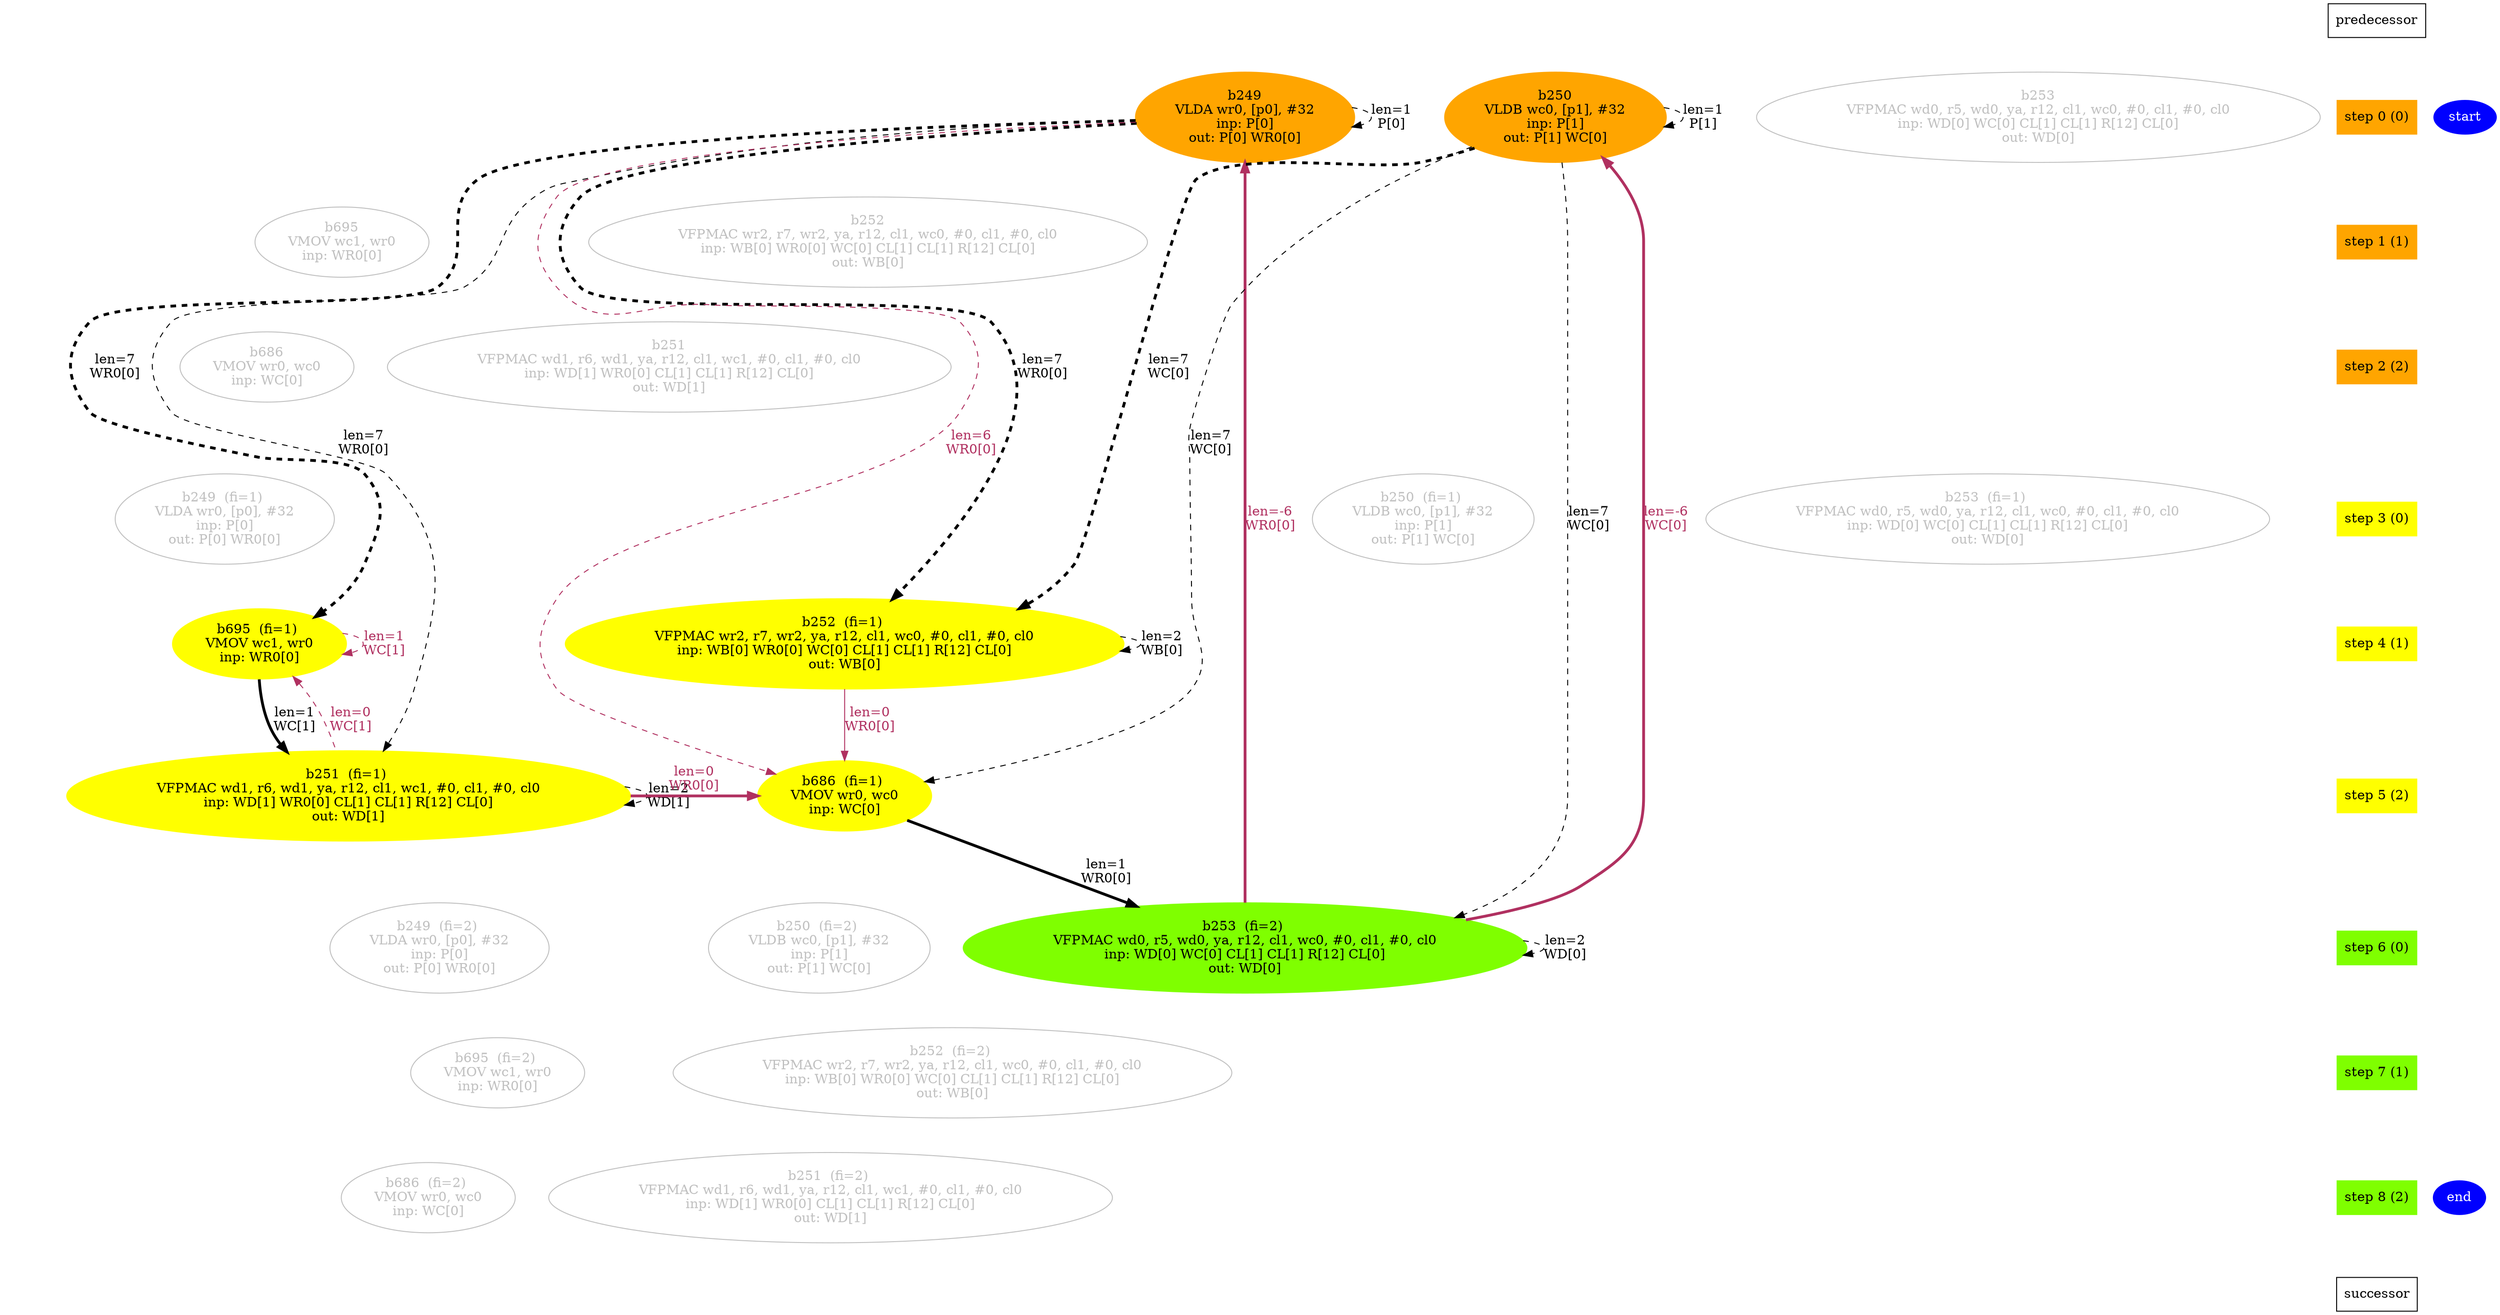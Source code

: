 digraph N {
 b249[color=orange,fontcolor=black,style=filled,label="b249\nVLDA wr0, [p0], #32\ninp: P[0]\nout: P[0] WR0[0]"];  {rank=same; S0;  b249;}
 b250[color=orange,fontcolor=black,style=filled,label="b250\nVLDB wc0, [p1], #32\ninp: P[1]\nout: P[1] WC[0]"];  {rank=same; S0;  b250;}
 b251[color=yellow,fontcolor=black,style=filled,label="b251  (fi=1) \nVFPMAC wd1, r6, wd1, ya, r12, cl1, wc1, #0, cl1, #0, cl0\ninp: WD[1] WR0[0] CL[1] CL[1] R[12] CL[0]\nout: WD[1]"];  {rank=same; S5;  b251;}
 b252[color=yellow,fontcolor=black,style=filled,label="b252  (fi=1) \nVFPMAC wr2, r7, wr2, ya, r12, cl1, wc0, #0, cl1, #0, cl0\ninp: WB[0] WR0[0] WC[0] CL[1] CL[1] R[12] CL[0]\nout: WB[0]"];  {rank=same; S4;  b252;}
 b253[color=chartreuse,fontcolor=black,style=filled,label="b253  (fi=2) \nVFPMAC wd0, r5, wd0, ya, r12, cl1, wc0, #0, cl1, #0, cl0\ninp: WD[0] WC[0] CL[1] CL[1] R[12] CL[0]\nout: WD[0]"];  {rank=same; S6;  b253;}
 b686[color=yellow,fontcolor=black,style=filled,label="b686  (fi=1) \nVMOV wr0, wc0\ninp: WC[0]"];  {rank=same; S5;  b686;}
 b695[color=yellow,fontcolor=black,style=filled,label="b695  (fi=1) \nVMOV wc1, wr0\ninp: WR0[0]"];  {rank=same; S4;  b695;}
 start [color=blue,fontcolor=white,style=filled,label="start"];  {rank=same; S0;  start;}
 end [color=blue,fontcolor=white,style=filled,label="end"];  {rank=same; S8;  end;}
   b251 -> b686 [color=maroon,fontcolor=maroon,penwidth=3,label="len=0\nWR0[0]",weight=1000];
   b252 -> b686 [color=maroon,fontcolor=maroon,label="len=0\nWR0[0]",weight=1000];
   b250 -> b253 [color=maroon,fontcolor=maroon,penwidth=3,label="len=-6\nWC[0]",weight=1000,dir=back];
   b249 -> b253 [color=maroon,fontcolor=maroon,penwidth=3,label="len=-6\nWR0[0]",weight=1000,dir=back];
   b686 -> b253 [color=black,fontcolor=black,penwidth=3,label="len=1\nWR0[0]",weight=1000];
   b695 -> b251 [color=black,fontcolor=black,penwidth=3,label="len=1\nWC[1]",weight=1000];
   b249 -> b251 [color=black,fontcolor=black,style=dashed,label="len=7\nWR0[0]"];
   b249 -> b252 [color=black,fontcolor=black,penwidth=3,style=dashed,label="len=7\nWR0[0]"];
   b249 -> b695 [color=black,fontcolor=black,penwidth=3,style=dashed,label="len=7\nWR0[0]"];
   b249 -> b686 [color=maroon,fontcolor=maroon,style=dashed,label="len=6\nWR0[0]"];
   b249 -> b249 [color=black,fontcolor=black,style=dashed,label="len=1\nP[0]"];
   b250 -> b252 [color=black,fontcolor=black,penwidth=3,style=dashed,label="len=7\nWC[0]"];
   b250 -> b253 [color=black,fontcolor=black,style=dashed,label="len=7\nWC[0]"];
   b250 -> b686 [color=black,fontcolor=black,style=dashed,label="len=7\nWC[0]"];
   b250 -> b250 [color=black,fontcolor=black,style=dashed,label="len=1\nP[1]"];
   b251 -> b251 [color=black,fontcolor=black,style=dashed,label="len=2\nWD[1]"];
   b695 -> b251 [color=maroon,fontcolor=maroon,style=dashed,dir=back,label="len=0\nWC[1]"];
   b252 -> b252 [color=black,fontcolor=black,style=dashed,label="len=2\nWB[0]"];
   b253 -> b253 [color=black,fontcolor=black,style=dashed,label="len=2\nWD[0]"];
   b695 -> b695 [color=maroon,fontcolor=maroon,style=dashed,label="len=1\nWC[1]"];
 b249_copy_fi1[color=grey,fontcolor=grey,style=empty,label="b249  (fi=1) \nVLDA wr0, [p0], #32\ninp: P[0]\nout: P[0] WR0[0]"];  {rank=same; S3;  b249_copy_fi1;}
  b249 -> b249_copy_fi1[style=invis,weight=100];
 b249_copy_fi2[color=grey,fontcolor=grey,style=empty,label="b249  (fi=2) \nVLDA wr0, [p0], #32\ninp: P[0]\nout: P[0] WR0[0]"];  {rank=same; S6;  b249_copy_fi2;}
  b249_copy_fi1 -> b249_copy_fi2[style=invis,weight=100];
 b250_copy_fi1[color=grey,fontcolor=grey,style=empty,label="b250  (fi=1) \nVLDB wc0, [p1], #32\ninp: P[1]\nout: P[1] WC[0]"];  {rank=same; S3;  b250_copy_fi1;}
  b250 -> b250_copy_fi1[style=invis,weight=100];
 b250_copy_fi2[color=grey,fontcolor=grey,style=empty,label="b250  (fi=2) \nVLDB wc0, [p1], #32\ninp: P[1]\nout: P[1] WC[0]"];  {rank=same; S6;  b250_copy_fi2;}
  b250_copy_fi1 -> b250_copy_fi2[style=invis,weight=100];
 b251_copy_fi0[color=grey,fontcolor=grey,style=empty,label="b251\nVFPMAC wd1, r6, wd1, ya, r12, cl1, wc1, #0, cl1, #0, cl0\ninp: WD[1] WR0[0] CL[1] CL[1] R[12] CL[0]\nout: WD[1]"];  {rank=same; S2;  b251_copy_fi0;}
  b251_copy_fi0 -> b251[style=invis,weight=100];
 b251_copy_fi2[color=grey,fontcolor=grey,style=empty,label="b251  (fi=2) \nVFPMAC wd1, r6, wd1, ya, r12, cl1, wc1, #0, cl1, #0, cl0\ninp: WD[1] WR0[0] CL[1] CL[1] R[12] CL[0]\nout: WD[1]"];  {rank=same; S8;  b251_copy_fi2;}
  b251 -> b251_copy_fi2[style=invis,weight=100];
 b252_copy_fi0[color=grey,fontcolor=grey,style=empty,label="b252\nVFPMAC wr2, r7, wr2, ya, r12, cl1, wc0, #0, cl1, #0, cl0\ninp: WB[0] WR0[0] WC[0] CL[1] CL[1] R[12] CL[0]\nout: WB[0]"];  {rank=same; S1;  b252_copy_fi0;}
  b252_copy_fi0 -> b252[style=invis,weight=100];
 b252_copy_fi2[color=grey,fontcolor=grey,style=empty,label="b252  (fi=2) \nVFPMAC wr2, r7, wr2, ya, r12, cl1, wc0, #0, cl1, #0, cl0\ninp: WB[0] WR0[0] WC[0] CL[1] CL[1] R[12] CL[0]\nout: WB[0]"];  {rank=same; S7;  b252_copy_fi2;}
  b252 -> b252_copy_fi2[style=invis,weight=100];
 b253_copy_fi0[color=grey,fontcolor=grey,style=empty,label="b253\nVFPMAC wd0, r5, wd0, ya, r12, cl1, wc0, #0, cl1, #0, cl0\ninp: WD[0] WC[0] CL[1] CL[1] R[12] CL[0]\nout: WD[0]"];  {rank=same; S0;  b253_copy_fi0;}
 b253_copy_fi1[color=grey,fontcolor=grey,style=empty,label="b253  (fi=1) \nVFPMAC wd0, r5, wd0, ya, r12, cl1, wc0, #0, cl1, #0, cl0\ninp: WD[0] WC[0] CL[1] CL[1] R[12] CL[0]\nout: WD[0]"];  {rank=same; S3;  b253_copy_fi1;}
  b253_copy_fi0 -> b253_copy_fi1[style=invis,weight=100];
  b253_copy_fi1 -> b253[style=invis,weight=100];
 b686_copy_fi0[color=grey,fontcolor=grey,style=empty,label="b686\nVMOV wr0, wc0\ninp: WC[0]"];  {rank=same; S2;  b686_copy_fi0;}
  b686_copy_fi0 -> b686[style=invis,weight=100];
 b686_copy_fi2[color=grey,fontcolor=grey,style=empty,label="b686  (fi=2) \nVMOV wr0, wc0\ninp: WC[0]"];  {rank=same; S8;  b686_copy_fi2;}
  b686 -> b686_copy_fi2[style=invis,weight=100];
 b695_copy_fi0[color=grey,fontcolor=grey,style=empty,label="b695\nVMOV wc1, wr0\ninp: WR0[0]"];  {rank=same; S1;  b695_copy_fi0;}
  b695_copy_fi0 -> b695[style=invis,weight=100];
 b695_copy_fi2[color=grey,fontcolor=grey,style=empty,label="b695  (fi=2) \nVMOV wc1, wr0\ninp: WR0[0]"];  {rank=same; S7;  b695_copy_fi2;}
  b695 -> b695_copy_fi2[style=invis,weight=100];
  b249 -> b250[style=invis,weight=1000];
  b250 -> b253_copy_fi0[style=invis,weight=1000];
  b249_copy_fi1 -> b250_copy_fi1[style=invis,weight=1000];
  b250_copy_fi1 -> b253_copy_fi1[style=invis,weight=1000];
  b249_copy_fi2 -> b250_copy_fi2[style=invis,weight=1000];
  b250_copy_fi2 -> b253[style=invis,weight=1000];
  b695_copy_fi0 -> b252_copy_fi0[style=invis,weight=1000];
  b695 -> b252[style=invis,weight=1000];
  b695_copy_fi2 -> b252_copy_fi2[style=invis,weight=1000];
  b686_copy_fi0 -> b251_copy_fi0[style=invis,weight=1000];
  b686 -> b251[style=invis,weight=1000];
  b686_copy_fi2 -> b251_copy_fi2[style=invis,weight=1000];
  Sm1 [label="predecessor",shape=box];
  S0 [label="step 0 (0)",style=filled,fontcolor=black,color=orange,shape=box];
  Sm1 -> S0[style=invis,weight=9000];
  S1 [label="step 1 (1)",style=filled,fontcolor=black,color=orange,shape=box];
  S0 -> S1[style=invis,weight=9000];
  S2 [label="step 2 (2)",style=filled,fontcolor=black,color=orange,shape=box];
  S1 -> S2[style=invis,weight=9000];
  S3 [label="step 3 (0)",style=filled,fontcolor=black,color=yellow,shape=box];
  S2 -> S3[style=invis,weight=9000];
  S4 [label="step 4 (1)",style=filled,fontcolor=black,color=yellow,shape=box];
  S3 -> S4[style=invis,weight=9000];
  S5 [label="step 5 (2)",style=filled,fontcolor=black,color=yellow,shape=box];
  S4 -> S5[style=invis,weight=9000];
  S6 [label="step 6 (0)",style=filled,fontcolor=black,color=chartreuse,shape=box];
  S5 -> S6[style=invis,weight=9000];
  S7 [label="step 7 (1)",style=filled,fontcolor=black,color=chartreuse,shape=box];
  S6 -> S7[style=invis,weight=9000];
  S8 [label="step 8 (2)",style=filled,fontcolor=black,color=chartreuse,shape=box];
  S7 -> S8[style=invis,weight=9000];
  S9 [label="successor",shape=box];
  S8 -> S9[style=invis,weight=9000];
}
